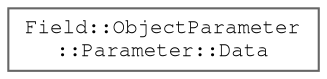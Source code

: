 digraph "Graphical Class Hierarchy"
{
 // LATEX_PDF_SIZE
  bgcolor="transparent";
  edge [fontname=FreeMono,fontsize=10,labelfontname=FreeMono,labelfontsize=10];
  node [fontname=FreeMono,fontsize=10,shape=box,height=0.2,width=0.4];
  rankdir="LR";
  Node0 [label="Field::ObjectParameter\l::Parameter::Data",height=0.2,width=0.4,color="grey40", fillcolor="white", style="filled",URL="$class_field_1_1_object_parameter.html#struct_field_1_1_object_parameter_1_1_parameter_1_1_data",tooltip=" "];
}
